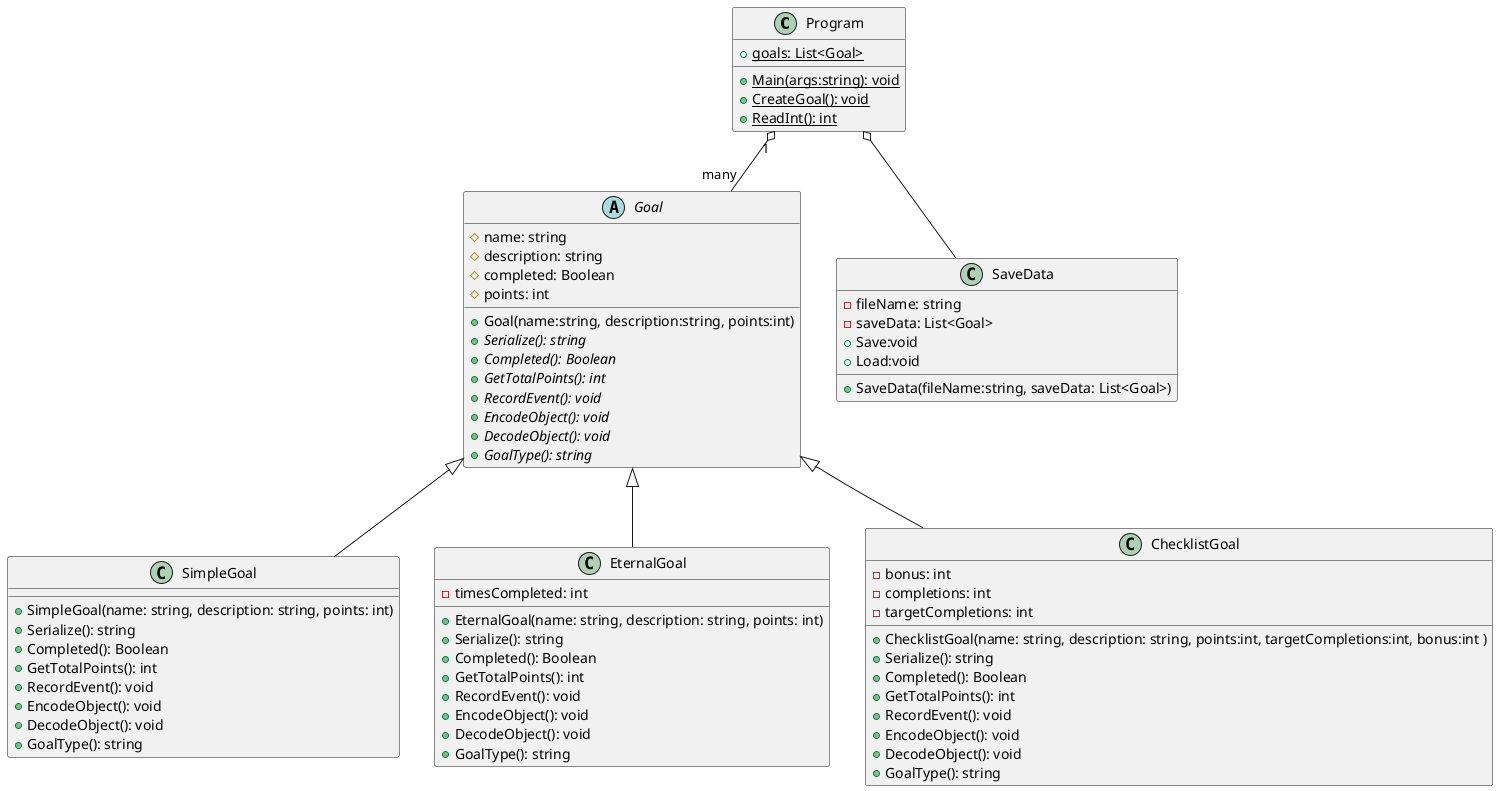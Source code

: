 @startuml Eternal Quest
static class Program {
    +{static} goals: List<Goal>
    +{static} Main(args:string): void
    +{static} CreateGoal(): void
    +{static} ReadInt(): int
}
abstract class Goal {
    #name: string
    #description: string
    #completed: Boolean
    #points: int
    +Goal(name:string, description:string, points:int)
    +{abstract} Serialize(): string
    +{abstract} Completed(): Boolean
    +{abstract} GetTotalPoints(): int
    +{abstract} RecordEvent(): void
    +{abstract} EncodeObject(): void
    +{abstract} DecodeObject(): void
    +{abstract} GoalType(): string
}
class SimpleGoal {
    +SimpleGoal(name: string, description: string, points: int)
    +Serialize(): string
    +Completed(): Boolean
    +GetTotalPoints(): int
    +RecordEvent(): void
    +EncodeObject(): void
    +DecodeObject(): void
    +GoalType(): string
}
class EternalGoal {
    -timesCompleted: int
    +EternalGoal(name: string, description: string, points: int)
    +Serialize(): string
    +Completed(): Boolean
    +GetTotalPoints(): int
    +RecordEvent(): void
    +EncodeObject(): void
    +DecodeObject(): void
    +GoalType(): string
}
class ChecklistGoal {
    -bonus: int
    -completions: int
    -targetCompletions: int
    +ChecklistGoal(name: string, description: string, points:int, targetCompletions:int, bonus:int )
    +Serialize(): string
    +Completed(): Boolean
    +GetTotalPoints(): int
    +RecordEvent(): void
    +EncodeObject(): void
    +DecodeObject(): void
    +GoalType(): string
}
class SaveData {
    -fileName: string
    -saveData: List<Goal>
    +SaveData(fileName:string, saveData: List<Goal>)
    +Save:void
    +Load:void
}

Goal <|-- SimpleGoal
Goal <|-- EternalGoal
Goal <|-- ChecklistGoal
Program o-- SaveData


Program "1" o-- "many" Goal
